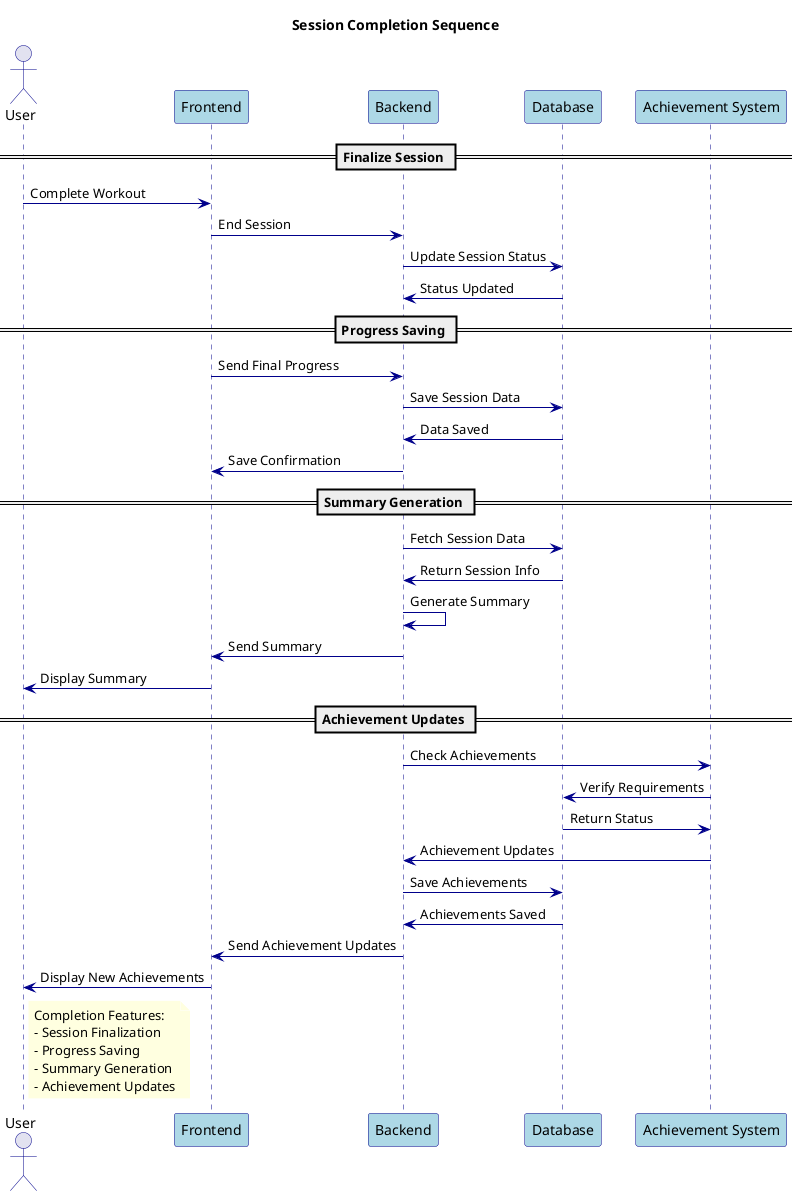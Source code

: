 @startuml SessionCompletion

' Styling
skinparam backgroundColor white
skinparam sequence {
    ArrowColor DarkBlue
    ActorBorderColor DarkBlue
    LifeLineBorderColor DarkBlue
    ParticipantBorderColor DarkBlue
    ParticipantBackgroundColor LightBlue
}
skinparam note {
    BackgroundColor LightYellow
    BorderColor DarkYellow
    FontColor Black
}

title Session Completion Sequence

actor User
participant "Frontend" as FE
participant "Backend" as BE
participant "Database" as DB
participant "Achievement System" as AS

== Finalize Session ==

User -> FE: Complete Workout
FE -> BE: End Session
BE -> DB: Update Session Status
DB -> BE: Status Updated

== Progress Saving ==

FE -> BE: Send Final Progress
BE -> DB: Save Session Data
DB -> BE: Data Saved
BE -> FE: Save Confirmation

== Summary Generation ==

BE -> DB: Fetch Session Data
DB -> BE: Return Session Info
BE -> BE: Generate Summary
BE -> FE: Send Summary
FE -> User: Display Summary

== Achievement Updates ==

BE -> AS: Check Achievements
AS -> DB: Verify Requirements
DB -> AS: Return Status
AS -> BE: Achievement Updates
BE -> DB: Save Achievements
DB -> BE: Achievements Saved
BE -> FE: Send Achievement Updates
FE -> User: Display New Achievements

note right of User
  Completion Features:
  - Session Finalization
  - Progress Saving
  - Summary Generation
  - Achievement Updates
end note

@enduml 